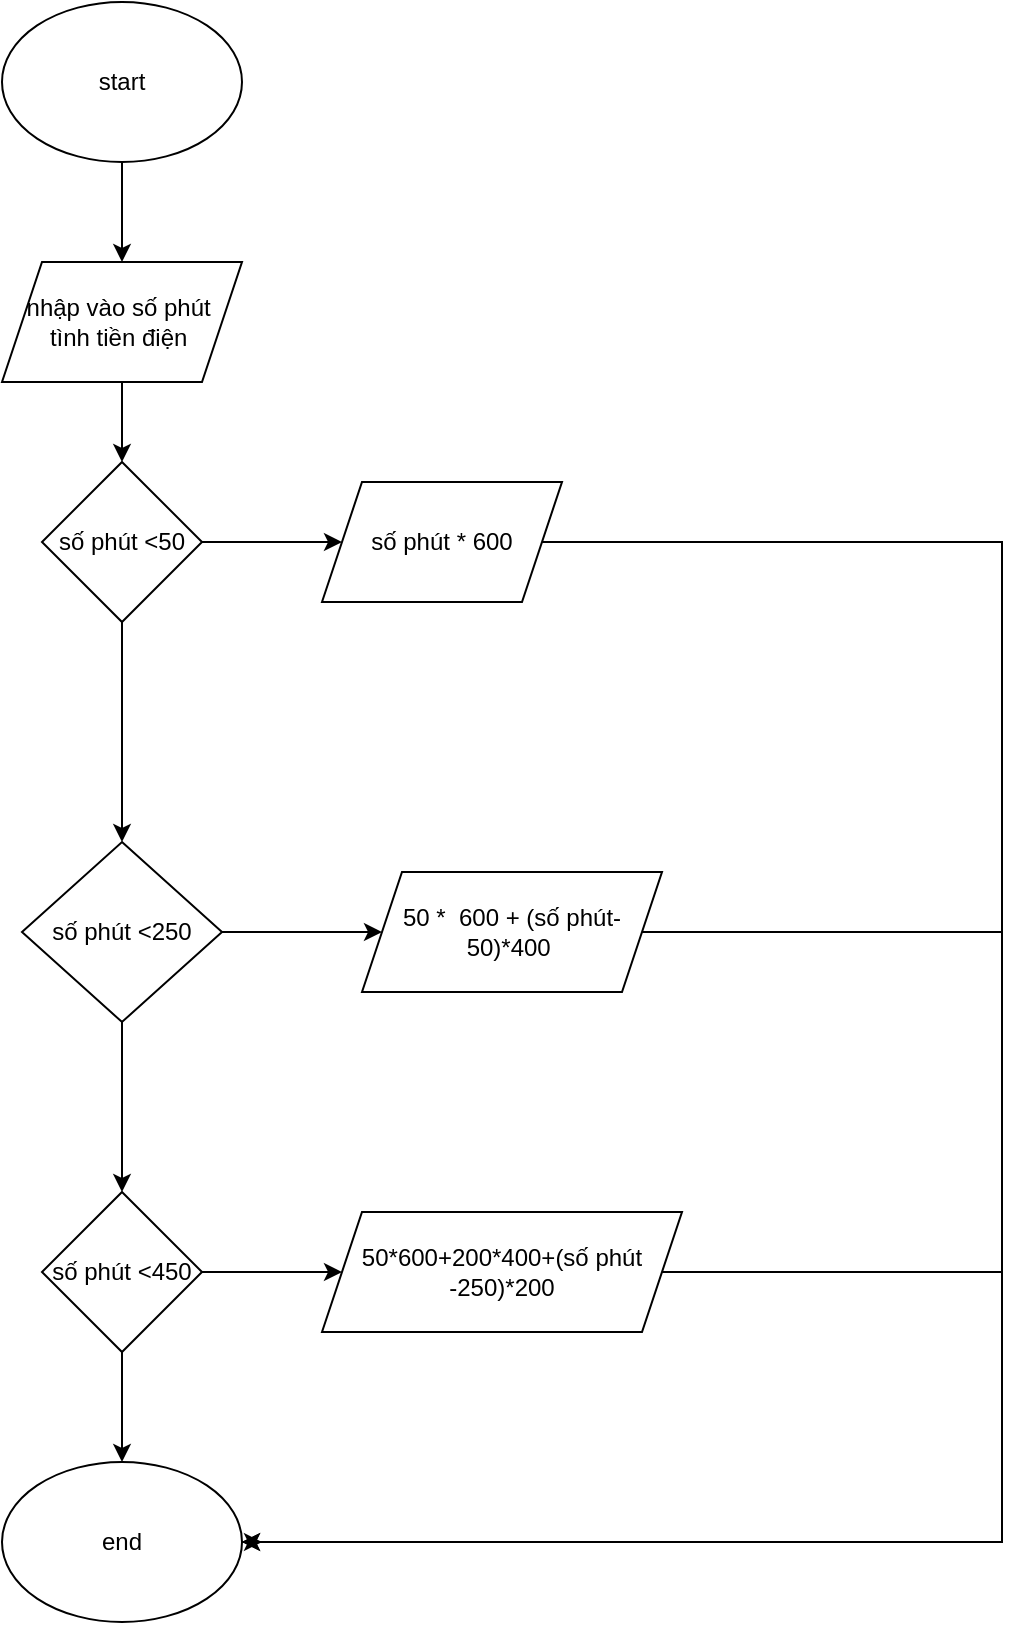 <mxfile version="22.0.3" type="device">
  <diagram name="Trang-1" id="TFHO6TdPRJo7OTDRfAM2">
    <mxGraphModel dx="898" dy="541" grid="1" gridSize="10" guides="1" tooltips="1" connect="1" arrows="1" fold="1" page="1" pageScale="1" pageWidth="1169" pageHeight="1654" math="0" shadow="0">
      <root>
        <mxCell id="0" />
        <mxCell id="1" parent="0" />
        <mxCell id="s0Gu9_-jKFZz3a-zptHC-3" value="" style="edgeStyle=orthogonalEdgeStyle;rounded=0;orthogonalLoop=1;jettySize=auto;html=1;" edge="1" parent="1" source="s0Gu9_-jKFZz3a-zptHC-1" target="s0Gu9_-jKFZz3a-zptHC-2">
          <mxGeometry relative="1" as="geometry" />
        </mxCell>
        <mxCell id="s0Gu9_-jKFZz3a-zptHC-1" value="start" style="ellipse;whiteSpace=wrap;html=1;" vertex="1" parent="1">
          <mxGeometry x="380" y="90" width="120" height="80" as="geometry" />
        </mxCell>
        <mxCell id="s0Gu9_-jKFZz3a-zptHC-5" value="" style="edgeStyle=orthogonalEdgeStyle;rounded=0;orthogonalLoop=1;jettySize=auto;html=1;" edge="1" parent="1" source="s0Gu9_-jKFZz3a-zptHC-2" target="s0Gu9_-jKFZz3a-zptHC-4">
          <mxGeometry relative="1" as="geometry" />
        </mxCell>
        <mxCell id="s0Gu9_-jKFZz3a-zptHC-2" value="nhập vào số phút&amp;nbsp;&lt;br&gt;tình tiền điện&amp;nbsp;" style="shape=parallelogram;perimeter=parallelogramPerimeter;whiteSpace=wrap;html=1;fixedSize=1;" vertex="1" parent="1">
          <mxGeometry x="380" y="220" width="120" height="60" as="geometry" />
        </mxCell>
        <mxCell id="s0Gu9_-jKFZz3a-zptHC-7" value="" style="edgeStyle=orthogonalEdgeStyle;rounded=0;orthogonalLoop=1;jettySize=auto;html=1;" edge="1" parent="1" source="s0Gu9_-jKFZz3a-zptHC-4" target="s0Gu9_-jKFZz3a-zptHC-6">
          <mxGeometry relative="1" as="geometry" />
        </mxCell>
        <mxCell id="s0Gu9_-jKFZz3a-zptHC-9" value="" style="edgeStyle=orthogonalEdgeStyle;rounded=0;orthogonalLoop=1;jettySize=auto;html=1;exitX=0.5;exitY=1;exitDx=0;exitDy=0;" edge="1" parent="1" source="s0Gu9_-jKFZz3a-zptHC-4" target="s0Gu9_-jKFZz3a-zptHC-8">
          <mxGeometry relative="1" as="geometry">
            <mxPoint x="350" y="440" as="sourcePoint" />
          </mxGeometry>
        </mxCell>
        <mxCell id="s0Gu9_-jKFZz3a-zptHC-4" value="số phút &amp;lt;50" style="rhombus;whiteSpace=wrap;html=1;" vertex="1" parent="1">
          <mxGeometry x="400" y="320" width="80" height="80" as="geometry" />
        </mxCell>
        <mxCell id="s0Gu9_-jKFZz3a-zptHC-19" style="edgeStyle=orthogonalEdgeStyle;rounded=0;orthogonalLoop=1;jettySize=auto;html=1;entryX=1;entryY=0.5;entryDx=0;entryDy=0;" edge="1" parent="1" source="s0Gu9_-jKFZz3a-zptHC-6" target="s0Gu9_-jKFZz3a-zptHC-17">
          <mxGeometry relative="1" as="geometry">
            <Array as="points">
              <mxPoint x="880" y="360" />
              <mxPoint x="880" y="860" />
            </Array>
          </mxGeometry>
        </mxCell>
        <mxCell id="s0Gu9_-jKFZz3a-zptHC-6" value="số phút * 600" style="shape=parallelogram;perimeter=parallelogramPerimeter;whiteSpace=wrap;html=1;fixedSize=1;" vertex="1" parent="1">
          <mxGeometry x="540" y="330" width="120" height="60" as="geometry" />
        </mxCell>
        <mxCell id="s0Gu9_-jKFZz3a-zptHC-11" value="" style="edgeStyle=orthogonalEdgeStyle;rounded=0;orthogonalLoop=1;jettySize=auto;html=1;" edge="1" parent="1" source="s0Gu9_-jKFZz3a-zptHC-8" target="s0Gu9_-jKFZz3a-zptHC-10">
          <mxGeometry relative="1" as="geometry" />
        </mxCell>
        <mxCell id="s0Gu9_-jKFZz3a-zptHC-14" value="" style="edgeStyle=orthogonalEdgeStyle;rounded=0;orthogonalLoop=1;jettySize=auto;html=1;" edge="1" parent="1" source="s0Gu9_-jKFZz3a-zptHC-8" target="s0Gu9_-jKFZz3a-zptHC-13">
          <mxGeometry relative="1" as="geometry" />
        </mxCell>
        <mxCell id="s0Gu9_-jKFZz3a-zptHC-8" value="số phút &amp;lt;250" style="rhombus;whiteSpace=wrap;html=1;" vertex="1" parent="1">
          <mxGeometry x="390" y="510" width="100" height="90" as="geometry" />
        </mxCell>
        <mxCell id="s0Gu9_-jKFZz3a-zptHC-20" style="edgeStyle=orthogonalEdgeStyle;rounded=0;orthogonalLoop=1;jettySize=auto;html=1;entryX=1;entryY=0.5;entryDx=0;entryDy=0;" edge="1" parent="1" source="s0Gu9_-jKFZz3a-zptHC-10" target="s0Gu9_-jKFZz3a-zptHC-17">
          <mxGeometry relative="1" as="geometry">
            <Array as="points">
              <mxPoint x="880" y="555" />
              <mxPoint x="880" y="860" />
            </Array>
          </mxGeometry>
        </mxCell>
        <mxCell id="s0Gu9_-jKFZz3a-zptHC-10" value="50 *&amp;nbsp; 600 + (số phút-50)*400&amp;nbsp;" style="shape=parallelogram;perimeter=parallelogramPerimeter;whiteSpace=wrap;html=1;fixedSize=1;" vertex="1" parent="1">
          <mxGeometry x="560" y="525" width="150" height="60" as="geometry" />
        </mxCell>
        <mxCell id="s0Gu9_-jKFZz3a-zptHC-16" value="" style="edgeStyle=orthogonalEdgeStyle;rounded=0;orthogonalLoop=1;jettySize=auto;html=1;" edge="1" parent="1" source="s0Gu9_-jKFZz3a-zptHC-13" target="s0Gu9_-jKFZz3a-zptHC-15">
          <mxGeometry relative="1" as="geometry" />
        </mxCell>
        <mxCell id="s0Gu9_-jKFZz3a-zptHC-18" value="" style="edgeStyle=orthogonalEdgeStyle;rounded=0;orthogonalLoop=1;jettySize=auto;html=1;" edge="1" parent="1" source="s0Gu9_-jKFZz3a-zptHC-13" target="s0Gu9_-jKFZz3a-zptHC-17">
          <mxGeometry relative="1" as="geometry" />
        </mxCell>
        <mxCell id="s0Gu9_-jKFZz3a-zptHC-13" value="số phút &amp;lt;450" style="rhombus;whiteSpace=wrap;html=1;" vertex="1" parent="1">
          <mxGeometry x="400" y="685" width="80" height="80" as="geometry" />
        </mxCell>
        <mxCell id="s0Gu9_-jKFZz3a-zptHC-22" style="edgeStyle=orthogonalEdgeStyle;rounded=0;orthogonalLoop=1;jettySize=auto;html=1;" edge="1" parent="1" source="s0Gu9_-jKFZz3a-zptHC-15">
          <mxGeometry relative="1" as="geometry">
            <mxPoint x="510" y="860" as="targetPoint" />
            <Array as="points">
              <mxPoint x="880" y="725" />
              <mxPoint x="880" y="860" />
              <mxPoint x="482" y="860" />
            </Array>
          </mxGeometry>
        </mxCell>
        <mxCell id="s0Gu9_-jKFZz3a-zptHC-15" value="50*600+200*400+(số phút -250)*200" style="shape=parallelogram;perimeter=parallelogramPerimeter;whiteSpace=wrap;html=1;fixedSize=1;" vertex="1" parent="1">
          <mxGeometry x="540" y="695" width="180" height="60" as="geometry" />
        </mxCell>
        <mxCell id="s0Gu9_-jKFZz3a-zptHC-17" value="end&lt;br&gt;" style="ellipse;whiteSpace=wrap;html=1;" vertex="1" parent="1">
          <mxGeometry x="380" y="820" width="120" height="80" as="geometry" />
        </mxCell>
      </root>
    </mxGraphModel>
  </diagram>
</mxfile>
